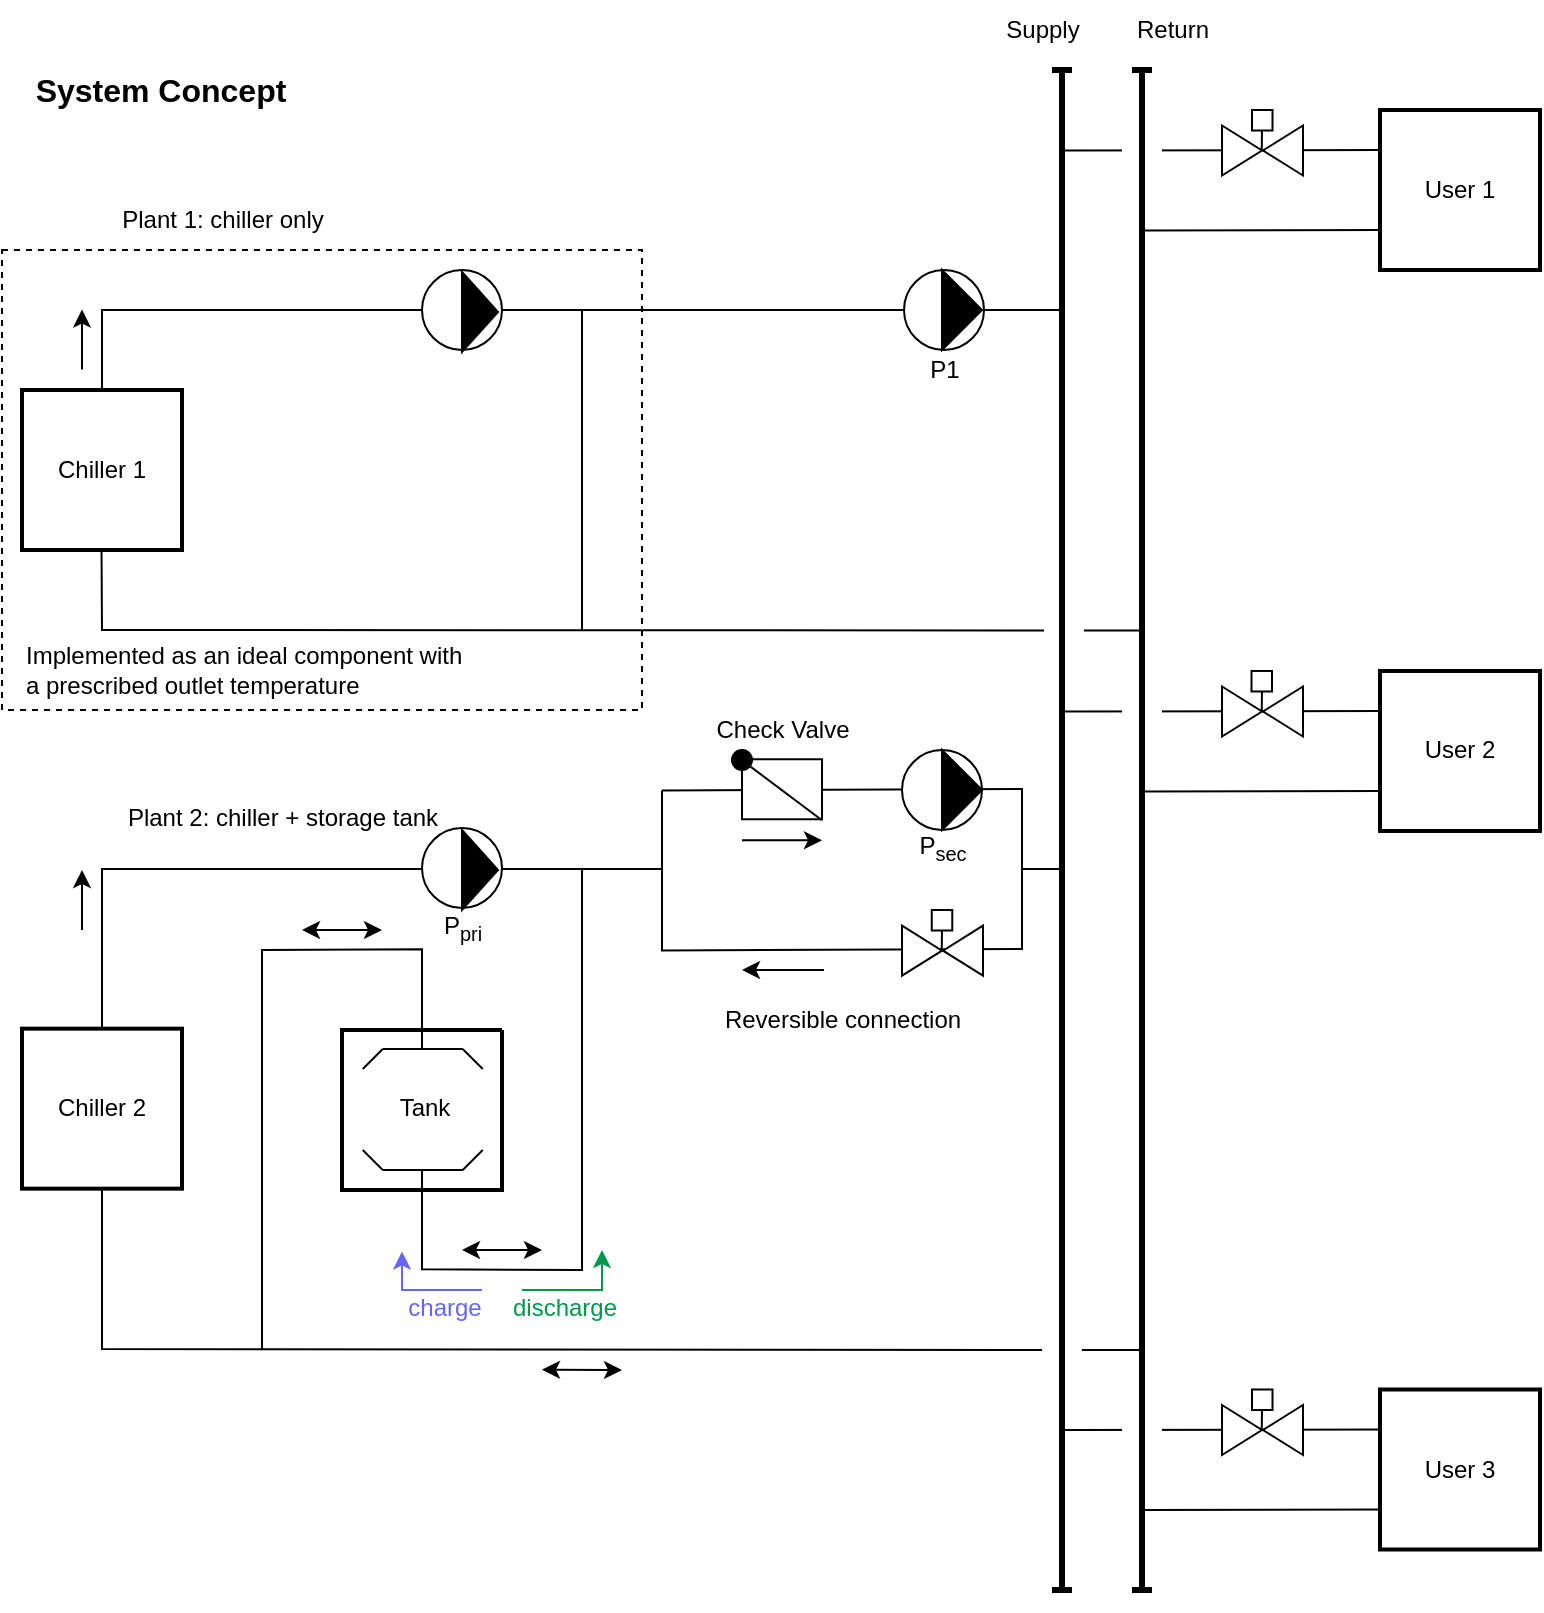 <mxfile version="21.2.1" type="device">
  <diagram id="srBAZhQ2KLluDyzof_pd" name="Page-1">
    <mxGraphModel dx="1306" dy="854" grid="1" gridSize="10" guides="1" tooltips="1" connect="0" arrows="0" fold="1" page="1" pageScale="1" pageWidth="850" pageHeight="1100" math="0" shadow="0">
      <root>
        <mxCell id="0" />
        <mxCell id="1" parent="0" />
        <mxCell id="cwQXnEI9I7Ugpv4NzCKq-5" value="" style="rounded=0;whiteSpace=wrap;html=1;fillColor=none;dashed=1;" parent="1" vertex="1">
          <mxGeometry x="30" y="170" width="320" height="230" as="geometry" />
        </mxCell>
        <mxCell id="BSa8HZMP2vhrRjgxSio9-112" value="" style="endArrow=none;html=1;rounded=0;fontColor=#3333FF;strokeColor=#000000;exitX=0.497;exitY=0.998;exitDx=0;exitDy=0;exitPerimeter=0;" parent="1" source="BSa8HZMP2vhrRjgxSio9-109" edge="1">
          <mxGeometry width="50" height="50" relative="1" as="geometry">
            <mxPoint x="80" y="240.49" as="sourcePoint" />
            <mxPoint x="601" y="360.24" as="targetPoint" />
            <Array as="points">
              <mxPoint x="80" y="360" />
            </Array>
          </mxGeometry>
        </mxCell>
        <mxCell id="o-ke0-PQv606wK6F_omq-90" value="&lt;b&gt;&lt;font style=&quot;font-size: 16px&quot;&gt;System Concept&lt;/font&gt;&lt;/b&gt;" style="text;html=1;align=center;verticalAlign=middle;resizable=0;points=[];autosize=1;strokeColor=none;fillColor=none;strokeWidth=1;" parent="1" vertex="1">
          <mxGeometry x="34" y="75" width="150" height="30" as="geometry" />
        </mxCell>
        <mxCell id="BSa8HZMP2vhrRjgxSio9-1" value="" style="endArrow=none;html=1;rounded=0;fontSize=16;strokeWidth=1;" parent="1" edge="1">
          <mxGeometry width="50" height="50" relative="1" as="geometry">
            <mxPoint x="220.37" y="569.51" as="sourcePoint" />
            <mxPoint x="260.37" y="569.51" as="targetPoint" />
          </mxGeometry>
        </mxCell>
        <mxCell id="BSa8HZMP2vhrRjgxSio9-2" value="" style="endArrow=none;html=1;rounded=0;fontSize=16;strokeWidth=1;" parent="1" edge="1">
          <mxGeometry width="50" height="50" relative="1" as="geometry">
            <mxPoint x="210.37" y="579.51" as="sourcePoint" />
            <mxPoint x="220.37" y="569.51" as="targetPoint" />
          </mxGeometry>
        </mxCell>
        <mxCell id="BSa8HZMP2vhrRjgxSio9-3" value="" style="endArrow=none;html=1;rounded=0;fontSize=16;strokeWidth=1;" parent="1" edge="1">
          <mxGeometry width="50" height="50" relative="1" as="geometry">
            <mxPoint x="260.37" y="569.51" as="sourcePoint" />
            <mxPoint x="260.37" y="569.51" as="targetPoint" />
          </mxGeometry>
        </mxCell>
        <mxCell id="BSa8HZMP2vhrRjgxSio9-4" value="" style="endArrow=none;html=1;rounded=0;fontSize=16;strokeWidth=1;" parent="1" edge="1">
          <mxGeometry width="50" height="50" relative="1" as="geometry">
            <mxPoint x="220.37" y="630" as="sourcePoint" />
            <mxPoint x="260.37" y="630" as="targetPoint" />
          </mxGeometry>
        </mxCell>
        <mxCell id="BSa8HZMP2vhrRjgxSio9-5" value="" style="endArrow=none;html=1;rounded=0;fontSize=16;strokeWidth=1;" parent="1" edge="1">
          <mxGeometry width="50" height="50" relative="1" as="geometry">
            <mxPoint x="260.37" y="630" as="sourcePoint" />
            <mxPoint x="270.37" y="620" as="targetPoint" />
          </mxGeometry>
        </mxCell>
        <mxCell id="BSa8HZMP2vhrRjgxSio9-6" value="" style="endArrow=none;html=1;rounded=0;fontSize=16;strokeWidth=1;" parent="1" edge="1">
          <mxGeometry width="50" height="50" relative="1" as="geometry">
            <mxPoint x="220.37" y="630" as="sourcePoint" />
            <mxPoint x="210.37" y="620" as="targetPoint" />
          </mxGeometry>
        </mxCell>
        <mxCell id="BSa8HZMP2vhrRjgxSio9-11" value="" style="endArrow=none;html=1;rounded=0;" parent="1" edge="1">
          <mxGeometry width="50" height="50" relative="1" as="geometry">
            <mxPoint x="320" y="480" as="sourcePoint" />
            <mxPoint x="240" y="630" as="targetPoint" />
            <Array as="points">
              <mxPoint x="320" y="680" />
              <mxPoint x="240" y="679.66" />
            </Array>
          </mxGeometry>
        </mxCell>
        <mxCell id="BSa8HZMP2vhrRjgxSio9-12" value="" style="endArrow=none;html=1;rounded=0;" parent="1" edge="1">
          <mxGeometry width="50" height="50" relative="1" as="geometry">
            <mxPoint x="240" y="570" as="sourcePoint" />
            <mxPoint x="160" y="720" as="targetPoint" />
            <Array as="points">
              <mxPoint x="240" y="519.66" />
              <mxPoint x="160" y="520" />
            </Array>
          </mxGeometry>
        </mxCell>
        <mxCell id="BSa8HZMP2vhrRjgxSio9-13" value="discharge" style="text;html=1;align=center;verticalAlign=middle;resizable=0;points=[];autosize=1;strokeColor=none;fillColor=none;fontSize=12;fontColor=#00994D;rotation=0;" parent="1" vertex="1">
          <mxGeometry x="276" y="689.34" width="70" height="20" as="geometry" />
        </mxCell>
        <mxCell id="BSa8HZMP2vhrRjgxSio9-14" value="" style="endArrow=none;html=1;rounded=0;fontSize=16;strokeWidth=1;" parent="1" edge="1">
          <mxGeometry width="50" height="50" relative="1" as="geometry">
            <mxPoint x="270.37" y="579.51" as="sourcePoint" />
            <mxPoint x="260.37" y="569.51" as="targetPoint" />
          </mxGeometry>
        </mxCell>
        <mxCell id="BSa8HZMP2vhrRjgxSio9-15" value="Chiller 2" style="rounded=0;whiteSpace=wrap;html=1;strokeWidth=2;" parent="1" vertex="1">
          <mxGeometry x="40" y="559.33" width="80" height="80" as="geometry" />
        </mxCell>
        <mxCell id="BSa8HZMP2vhrRjgxSio9-16" value="" style="endArrow=classic;html=1;rounded=0;strokeWidth=1;" parent="1" edge="1">
          <mxGeometry width="50" height="50" relative="1" as="geometry">
            <mxPoint x="70" y="510" as="sourcePoint" />
            <mxPoint x="70" y="480" as="targetPoint" />
            <Array as="points" />
          </mxGeometry>
        </mxCell>
        <mxCell id="BSa8HZMP2vhrRjgxSio9-17" value="" style="endArrow=none;html=1;rounded=0;" parent="1" target="BSa8HZMP2vhrRjgxSio9-15" edge="1">
          <mxGeometry width="50" height="50" relative="1" as="geometry">
            <mxPoint x="360" y="479.51" as="sourcePoint" />
            <mxPoint x="80" y="519.51" as="targetPoint" />
            <Array as="points">
              <mxPoint x="80" y="479.51" />
            </Array>
          </mxGeometry>
        </mxCell>
        <mxCell id="BSa8HZMP2vhrRjgxSio9-18" value="" style="endArrow=none;html=1;rounded=0;fontColor=#3333FF;strokeColor=#000000;" parent="1" edge="1">
          <mxGeometry width="50" height="50" relative="1" as="geometry">
            <mxPoint x="80" y="640" as="sourcePoint" />
            <mxPoint x="600" y="720" as="targetPoint" />
            <Array as="points">
              <mxPoint x="80" y="719.51" />
            </Array>
          </mxGeometry>
        </mxCell>
        <mxCell id="BSa8HZMP2vhrRjgxSio9-24" value="" style="endArrow=none;html=1;rounded=0;strokeWidth=2;" parent="1" edge="1">
          <mxGeometry width="50" height="50" relative="1" as="geometry">
            <mxPoint x="280" y="560" as="sourcePoint" />
            <mxPoint x="280" y="560" as="targetPoint" />
            <Array as="points">
              <mxPoint x="280" y="640" />
              <mxPoint x="200" y="640" />
              <mxPoint x="200" y="560" />
            </Array>
          </mxGeometry>
        </mxCell>
        <mxCell id="BSa8HZMP2vhrRjgxSio9-25" value="Tank" style="text;html=1;align=center;verticalAlign=middle;resizable=0;points=[];autosize=1;strokeColor=none;fillColor=none;" parent="1" vertex="1">
          <mxGeometry x="216.37" y="584.33" width="50" height="30" as="geometry" />
        </mxCell>
        <mxCell id="BSa8HZMP2vhrRjgxSio9-26" value="" style="endArrow=classic;html=1;rounded=0;strokeWidth=1;startArrow=classic;startFill=1;" parent="1" edge="1">
          <mxGeometry width="50" height="50" relative="1" as="geometry">
            <mxPoint x="300" y="729.84" as="sourcePoint" />
            <mxPoint x="340" y="730" as="targetPoint" />
            <Array as="points" />
          </mxGeometry>
        </mxCell>
        <mxCell id="BSa8HZMP2vhrRjgxSio9-28" value="" style="endArrow=classic;html=1;rounded=0;strokeWidth=1;startArrow=classic;startFill=1;" parent="1" edge="1">
          <mxGeometry width="50" height="50" relative="1" as="geometry">
            <mxPoint x="180" y="510" as="sourcePoint" />
            <mxPoint x="220" y="510" as="targetPoint" />
            <Array as="points" />
          </mxGeometry>
        </mxCell>
        <mxCell id="BSa8HZMP2vhrRjgxSio9-29" value="" style="endArrow=classic;html=1;rounded=0;strokeWidth=1;startArrow=classic;startFill=1;" parent="1" edge="1">
          <mxGeometry width="50" height="50" relative="1" as="geometry">
            <mxPoint x="260" y="670" as="sourcePoint" />
            <mxPoint x="300" y="670" as="targetPoint" />
            <Array as="points" />
          </mxGeometry>
        </mxCell>
        <mxCell id="BSa8HZMP2vhrRjgxSio9-30" value="" style="endArrow=classic;html=1;rounded=0;fontSize=12;fontColor=#6666FF;strokeColor=#6666FF;strokeWidth=1;" parent="1" edge="1">
          <mxGeometry width="50" height="50" relative="1" as="geometry">
            <mxPoint x="270" y="690" as="sourcePoint" />
            <mxPoint x="230" y="670.76" as="targetPoint" />
            <Array as="points">
              <mxPoint x="230" y="690" />
            </Array>
          </mxGeometry>
        </mxCell>
        <mxCell id="BSa8HZMP2vhrRjgxSio9-31" value="charge" style="text;html=1;align=center;verticalAlign=middle;resizable=0;points=[];autosize=1;strokeColor=none;fillColor=none;fontSize=12;fontColor=#6666FF;rotation=0;" parent="1" vertex="1">
          <mxGeometry x="226" y="689.34" width="50" height="20" as="geometry" />
        </mxCell>
        <mxCell id="BSa8HZMP2vhrRjgxSio9-33" value="" style="endArrow=classic;html=1;rounded=0;fontSize=12;fontColor=#6666FF;strokeColor=#00994D;strokeWidth=1;" parent="1" edge="1">
          <mxGeometry width="50" height="50" relative="1" as="geometry">
            <mxPoint x="290" y="690" as="sourcePoint" />
            <mxPoint x="330" y="670" as="targetPoint" />
            <Array as="points">
              <mxPoint x="330" y="690" />
            </Array>
          </mxGeometry>
        </mxCell>
        <mxCell id="BSa8HZMP2vhrRjgxSio9-87" value="" style="endArrow=none;html=1;rounded=0;" parent="1" edge="1">
          <mxGeometry width="50" height="50" relative="1" as="geometry">
            <mxPoint x="560" y="479.51" as="sourcePoint" />
            <mxPoint x="540" y="479.51" as="targetPoint" />
          </mxGeometry>
        </mxCell>
        <mxCell id="BSa8HZMP2vhrRjgxSio9-109" value="Chiller 1" style="rounded=0;whiteSpace=wrap;html=1;strokeWidth=2;" parent="1" vertex="1">
          <mxGeometry x="40" y="240" width="80" height="80" as="geometry" />
        </mxCell>
        <mxCell id="BSa8HZMP2vhrRjgxSio9-110" value="" style="endArrow=classic;html=1;rounded=0;strokeWidth=1;" parent="1" edge="1">
          <mxGeometry width="50" height="50" relative="1" as="geometry">
            <mxPoint x="70" y="229.75" as="sourcePoint" />
            <mxPoint x="70" y="199.75" as="targetPoint" />
            <Array as="points" />
          </mxGeometry>
        </mxCell>
        <mxCell id="BSa8HZMP2vhrRjgxSio9-111" value="" style="endArrow=none;html=1;rounded=0;" parent="1" edge="1">
          <mxGeometry width="50" height="50" relative="1" as="geometry">
            <mxPoint x="560" y="200" as="sourcePoint" />
            <mxPoint x="80" y="240" as="targetPoint" />
            <Array as="points">
              <mxPoint x="80" y="200" />
            </Array>
          </mxGeometry>
        </mxCell>
        <mxCell id="BSa8HZMP2vhrRjgxSio9-136" value="" style="ellipse;whiteSpace=wrap;html=1;fontSize=16;strokeWidth=1;" parent="1" vertex="1">
          <mxGeometry x="481" y="180" width="40" height="40" as="geometry" />
        </mxCell>
        <mxCell id="BSa8HZMP2vhrRjgxSio9-137" value="" style="triangle;whiteSpace=wrap;html=1;fontSize=16;strokeWidth=1;rotation=0;fillColor=#000000;" parent="1" vertex="1">
          <mxGeometry x="500" y="180" width="20" height="40" as="geometry" />
        </mxCell>
        <mxCell id="BSa8HZMP2vhrRjgxSio9-142" value="" style="ellipse;whiteSpace=wrap;html=1;aspect=fixed;strokeColor=none;" parent="1" vertex="1">
          <mxGeometry x="551" y="350.49" width="20" height="20" as="geometry" />
        </mxCell>
        <mxCell id="BSa8HZMP2vhrRjgxSio9-144" value="" style="ellipse;whiteSpace=wrap;html=1;aspect=fixed;strokeColor=none;" parent="1" vertex="1">
          <mxGeometry x="550" y="709.34" width="20" height="20" as="geometry" />
        </mxCell>
        <mxCell id="BSa8HZMP2vhrRjgxSio9-97" value="" style="endArrow=baseDash;html=1;rounded=0;strokeWidth=3;startArrow=baseDash;startFill=0;endFill=0;" parent="1" edge="1">
          <mxGeometry width="50" height="50" relative="1" as="geometry">
            <mxPoint x="560" y="840" as="sourcePoint" />
            <mxPoint x="560" y="80" as="targetPoint" />
          </mxGeometry>
        </mxCell>
        <mxCell id="BSa8HZMP2vhrRjgxSio9-147" value="" style="endArrow=none;html=1;rounded=0;" parent="1" edge="1">
          <mxGeometry width="50" height="50" relative="1" as="geometry">
            <mxPoint x="720" y="120" as="sourcePoint" />
            <mxPoint x="560" y="120.25" as="targetPoint" />
          </mxGeometry>
        </mxCell>
        <mxCell id="BSa8HZMP2vhrRjgxSio9-148" value="" style="endArrow=none;html=1;rounded=0;" parent="1" edge="1">
          <mxGeometry width="50" height="50" relative="1" as="geometry">
            <mxPoint x="720" y="160" as="sourcePoint" />
            <mxPoint x="600" y="160.25" as="targetPoint" />
          </mxGeometry>
        </mxCell>
        <mxCell id="BSa8HZMP2vhrRjgxSio9-149" value="" style="ellipse;whiteSpace=wrap;html=1;aspect=fixed;strokeColor=none;" parent="1" vertex="1">
          <mxGeometry x="590" y="110.25" width="20" height="20" as="geometry" />
        </mxCell>
        <mxCell id="BSa8HZMP2vhrRjgxSio9-157" value="User 1" style="rounded=0;whiteSpace=wrap;html=1;strokeWidth=2;" parent="1" vertex="1">
          <mxGeometry x="719" y="100" width="80" height="80" as="geometry" />
        </mxCell>
        <mxCell id="BSa8HZMP2vhrRjgxSio9-166" value="Supply" style="text;html=1;align=center;verticalAlign=middle;resizable=0;points=[];autosize=1;strokeColor=none;fillColor=none;" parent="1" vertex="1">
          <mxGeometry x="520" y="45" width="60" height="30" as="geometry" />
        </mxCell>
        <mxCell id="BSa8HZMP2vhrRjgxSio9-167" value="Return" style="text;html=1;align=center;verticalAlign=middle;resizable=0;points=[];autosize=1;strokeColor=none;fillColor=none;" parent="1" vertex="1">
          <mxGeometry x="585" y="45" width="60" height="30" as="geometry" />
        </mxCell>
        <mxCell id="BSa8HZMP2vhrRjgxSio9-175" value="" style="triangle;whiteSpace=wrap;html=1;fontSize=16;strokeWidth=1;rotation=0;" parent="1" vertex="1">
          <mxGeometry x="640" y="107.75" width="20" height="25" as="geometry" />
        </mxCell>
        <mxCell id="BSa8HZMP2vhrRjgxSio9-176" value="" style="triangle;whiteSpace=wrap;html=1;fontSize=16;strokeWidth=1;rotation=-180;" parent="1" vertex="1">
          <mxGeometry x="660.5" y="107.75" width="20" height="25" as="geometry" />
        </mxCell>
        <mxCell id="BSa8HZMP2vhrRjgxSio9-177" value="" style="endArrow=none;html=1;rounded=0;entryX=0.993;entryY=0.507;entryDx=0;entryDy=0;entryPerimeter=0;" parent="1" target="BSa8HZMP2vhrRjgxSio9-175" edge="1">
          <mxGeometry width="50" height="50" relative="1" as="geometry">
            <mxPoint x="660" y="110" as="sourcePoint" />
            <mxPoint x="430" y="230" as="targetPoint" />
          </mxGeometry>
        </mxCell>
        <mxCell id="BSa8HZMP2vhrRjgxSio9-179" value="" style="endArrow=none;html=1;rounded=0;" parent="1" edge="1">
          <mxGeometry width="50" height="50" relative="1" as="geometry">
            <mxPoint x="720" y="400.49" as="sourcePoint" />
            <mxPoint x="560" y="400.74" as="targetPoint" />
          </mxGeometry>
        </mxCell>
        <mxCell id="BSa8HZMP2vhrRjgxSio9-180" value="" style="endArrow=none;html=1;rounded=0;" parent="1" edge="1">
          <mxGeometry width="50" height="50" relative="1" as="geometry">
            <mxPoint x="720" y="440.49" as="sourcePoint" />
            <mxPoint x="600" y="440.74" as="targetPoint" />
          </mxGeometry>
        </mxCell>
        <mxCell id="BSa8HZMP2vhrRjgxSio9-181" value="" style="ellipse;whiteSpace=wrap;html=1;aspect=fixed;strokeColor=none;" parent="1" vertex="1">
          <mxGeometry x="590" y="390.74" width="20" height="20" as="geometry" />
        </mxCell>
        <mxCell id="BSa8HZMP2vhrRjgxSio9-182" value="User 2" style="rounded=0;whiteSpace=wrap;html=1;strokeWidth=2;" parent="1" vertex="1">
          <mxGeometry x="719" y="380.49" width="80" height="80" as="geometry" />
        </mxCell>
        <mxCell id="BSa8HZMP2vhrRjgxSio9-183" value="" style="triangle;whiteSpace=wrap;html=1;fontSize=16;strokeWidth=1;rotation=0;" parent="1" vertex="1">
          <mxGeometry x="640" y="388.24" width="20" height="25" as="geometry" />
        </mxCell>
        <mxCell id="BSa8HZMP2vhrRjgxSio9-184" value="" style="triangle;whiteSpace=wrap;html=1;fontSize=16;strokeWidth=1;rotation=-180;" parent="1" vertex="1">
          <mxGeometry x="660.5" y="388.24" width="20" height="25" as="geometry" />
        </mxCell>
        <mxCell id="BSa8HZMP2vhrRjgxSio9-185" value="" style="endArrow=none;html=1;rounded=0;entryX=0.993;entryY=0.507;entryDx=0;entryDy=0;entryPerimeter=0;" parent="1" target="BSa8HZMP2vhrRjgxSio9-183" edge="1">
          <mxGeometry width="50" height="50" relative="1" as="geometry">
            <mxPoint x="660" y="390.49" as="sourcePoint" />
            <mxPoint x="430" y="510.49" as="targetPoint" />
          </mxGeometry>
        </mxCell>
        <mxCell id="BSa8HZMP2vhrRjgxSio9-187" value="" style="endArrow=none;html=1;rounded=0;" parent="1" edge="1">
          <mxGeometry width="50" height="50" relative="1" as="geometry">
            <mxPoint x="720" y="759.75" as="sourcePoint" />
            <mxPoint x="560" y="760" as="targetPoint" />
          </mxGeometry>
        </mxCell>
        <mxCell id="BSa8HZMP2vhrRjgxSio9-188" value="" style="endArrow=none;html=1;rounded=0;" parent="1" edge="1">
          <mxGeometry width="50" height="50" relative="1" as="geometry">
            <mxPoint x="720" y="799.75" as="sourcePoint" />
            <mxPoint x="600" y="800" as="targetPoint" />
          </mxGeometry>
        </mxCell>
        <mxCell id="BSa8HZMP2vhrRjgxSio9-189" value="" style="ellipse;whiteSpace=wrap;html=1;aspect=fixed;strokeColor=none;" parent="1" vertex="1">
          <mxGeometry x="590" y="750" width="20" height="20" as="geometry" />
        </mxCell>
        <mxCell id="BSa8HZMP2vhrRjgxSio9-190" value="User 3" style="rounded=0;whiteSpace=wrap;html=1;strokeWidth=2;" parent="1" vertex="1">
          <mxGeometry x="719" y="739.75" width="80" height="80" as="geometry" />
        </mxCell>
        <mxCell id="BSa8HZMP2vhrRjgxSio9-191" value="" style="triangle;whiteSpace=wrap;html=1;fontSize=16;strokeWidth=1;rotation=0;" parent="1" vertex="1">
          <mxGeometry x="640" y="747.5" width="20" height="25" as="geometry" />
        </mxCell>
        <mxCell id="BSa8HZMP2vhrRjgxSio9-192" value="" style="triangle;whiteSpace=wrap;html=1;fontSize=16;strokeWidth=1;rotation=-180;" parent="1" vertex="1">
          <mxGeometry x="660.5" y="747.5" width="20" height="25" as="geometry" />
        </mxCell>
        <mxCell id="BSa8HZMP2vhrRjgxSio9-193" value="" style="endArrow=none;html=1;rounded=0;entryX=0.993;entryY=0.507;entryDx=0;entryDy=0;entryPerimeter=0;" parent="1" target="BSa8HZMP2vhrRjgxSio9-191" edge="1">
          <mxGeometry width="50" height="50" relative="1" as="geometry">
            <mxPoint x="660" y="749.75" as="sourcePoint" />
            <mxPoint x="430" y="869.75" as="targetPoint" />
          </mxGeometry>
        </mxCell>
        <mxCell id="BSa8HZMP2vhrRjgxSio9-141" value="" style="endArrow=baseDash;html=1;rounded=0;strokeWidth=3;startArrow=baseDash;startFill=0;endFill=0;" parent="1" edge="1">
          <mxGeometry width="50" height="50" relative="1" as="geometry">
            <mxPoint x="600" y="840" as="sourcePoint" />
            <mxPoint x="600" y="80" as="targetPoint" />
          </mxGeometry>
        </mxCell>
        <mxCell id="BSa8HZMP2vhrRjgxSio9-195" value="P1" style="text;html=1;align=center;verticalAlign=middle;resizable=0;points=[];autosize=1;strokeColor=none;fillColor=none;" parent="1" vertex="1">
          <mxGeometry x="486" y="220" width="30" height="20" as="geometry" />
        </mxCell>
        <mxCell id="VQMmPUKcLrhdwBeJST3M-19" value="Plant 1: chiller only" style="text;html=1;align=center;verticalAlign=middle;resizable=0;points=[];autosize=1;strokeColor=none;fillColor=none;" parent="1" vertex="1">
          <mxGeometry x="80" y="139.75" width="120" height="30" as="geometry" />
        </mxCell>
        <mxCell id="VQMmPUKcLrhdwBeJST3M-20" value="Plant 2: chiller + storage tank" style="text;html=1;align=center;verticalAlign=middle;resizable=0;points=[];autosize=1;strokeColor=none;fillColor=none;" parent="1" vertex="1">
          <mxGeometry x="80" y="439.34" width="180" height="30" as="geometry" />
        </mxCell>
        <mxCell id="PpUn_IeYi0ZsHLUyvodF-1" value="" style="endArrow=none;html=1;rounded=0;" parent="1" edge="1">
          <mxGeometry width="50" height="50" relative="1" as="geometry">
            <mxPoint x="360" y="440.25" as="sourcePoint" />
            <mxPoint x="360" y="440.25" as="targetPoint" />
            <Array as="points">
              <mxPoint x="540" y="439.51" />
              <mxPoint x="540" y="519.51" />
              <mxPoint x="360" y="520.25" />
            </Array>
          </mxGeometry>
        </mxCell>
        <mxCell id="PpUn_IeYi0ZsHLUyvodF-2" value="" style="triangle;whiteSpace=wrap;html=1;fontSize=16;strokeWidth=1;rotation=0;" parent="1" vertex="1">
          <mxGeometry x="480" y="507.82" width="20" height="25" as="geometry" />
        </mxCell>
        <mxCell id="PpUn_IeYi0ZsHLUyvodF-3" value="" style="triangle;whiteSpace=wrap;html=1;fontSize=16;strokeWidth=1;rotation=-180;" parent="1" vertex="1">
          <mxGeometry x="500.5" y="507.82" width="20" height="25" as="geometry" />
        </mxCell>
        <mxCell id="PpUn_IeYi0ZsHLUyvodF-4" value="" style="ellipse;whiteSpace=wrap;html=1;fontSize=16;strokeWidth=1;" parent="1" vertex="1">
          <mxGeometry x="480" y="420.0" width="40" height="40" as="geometry" />
        </mxCell>
        <mxCell id="PpUn_IeYi0ZsHLUyvodF-5" value="" style="triangle;whiteSpace=wrap;html=1;fontSize=16;strokeWidth=1;rotation=0;fillColor=#000000;" parent="1" vertex="1">
          <mxGeometry x="500" y="420" width="20" height="40" as="geometry" />
        </mxCell>
        <mxCell id="PpUn_IeYi0ZsHLUyvodF-6" value="" style="endArrow=classic;html=1;rounded=0;strokeWidth=1;" parent="1" edge="1">
          <mxGeometry width="50" height="50" relative="1" as="geometry">
            <mxPoint x="441" y="530" as="sourcePoint" />
            <mxPoint x="400" y="530" as="targetPoint" />
            <Array as="points" />
          </mxGeometry>
        </mxCell>
        <mxCell id="PpUn_IeYi0ZsHLUyvodF-7" value="" style="endArrow=none;html=1;rounded=0;entryX=0.993;entryY=0.507;entryDx=0;entryDy=0;entryPerimeter=0;" parent="1" edge="1">
          <mxGeometry width="50" height="50" relative="1" as="geometry">
            <mxPoint x="500" y="509.83" as="sourcePoint" />
            <mxPoint x="499.86" y="520.255" as="targetPoint" />
          </mxGeometry>
        </mxCell>
        <mxCell id="PpUn_IeYi0ZsHLUyvodF-9" value="Reversible connection" style="text;html=1;align=center;verticalAlign=middle;resizable=0;points=[];autosize=1;strokeColor=none;fillColor=none;" parent="1" vertex="1">
          <mxGeometry x="380" y="539.51" width="140" height="30" as="geometry" />
        </mxCell>
        <mxCell id="PpUn_IeYi0ZsHLUyvodF-14" value="P&lt;sub&gt;sec&lt;/sub&gt;" style="text;html=1;align=center;verticalAlign=middle;resizable=0;points=[];autosize=1;strokeColor=none;fillColor=none;" parent="1" vertex="1">
          <mxGeometry x="475" y="454" width="50" height="30" as="geometry" />
        </mxCell>
        <mxCell id="PpUn_IeYi0ZsHLUyvodF-16" value="" style="ellipse;whiteSpace=wrap;html=1;fontSize=16;strokeWidth=1;" parent="1" vertex="1">
          <mxGeometry x="240" y="459.0" width="40" height="40" as="geometry" />
        </mxCell>
        <mxCell id="PpUn_IeYi0ZsHLUyvodF-17" value="" style="triangle;whiteSpace=wrap;html=1;fontSize=16;strokeWidth=1;rotation=0;fillColor=#000000;" parent="1" vertex="1">
          <mxGeometry x="260" y="460" width="18" height="40" as="geometry" />
        </mxCell>
        <mxCell id="PpUn_IeYi0ZsHLUyvodF-18" value="P&lt;sub&gt;pri&lt;/sub&gt;" style="text;html=1;align=center;verticalAlign=middle;resizable=0;points=[];autosize=1;strokeColor=none;fillColor=none;" parent="1" vertex="1">
          <mxGeometry x="240" y="494" width="40" height="30" as="geometry" />
        </mxCell>
        <mxCell id="cwQXnEI9I7Ugpv4NzCKq-1" value="" style="ellipse;whiteSpace=wrap;html=1;fontSize=16;strokeWidth=1;" parent="1" vertex="1">
          <mxGeometry x="240" y="180.0" width="40" height="40" as="geometry" />
        </mxCell>
        <mxCell id="cwQXnEI9I7Ugpv4NzCKq-2" value="" style="triangle;whiteSpace=wrap;html=1;fontSize=16;strokeWidth=1;rotation=0;fillColor=#000000;" parent="1" vertex="1">
          <mxGeometry x="260" y="181" width="18" height="40" as="geometry" />
        </mxCell>
        <mxCell id="cwQXnEI9I7Ugpv4NzCKq-4" value="" style="endArrow=none;html=1;rounded=0;" parent="1" edge="1">
          <mxGeometry width="50" height="50" relative="1" as="geometry">
            <mxPoint x="320" y="360" as="sourcePoint" />
            <mxPoint x="320" y="200" as="targetPoint" />
          </mxGeometry>
        </mxCell>
        <mxCell id="cwQXnEI9I7Ugpv4NzCKq-6" value="Implemented as an ideal component with&lt;br&gt;a prescribed outlet temperature" style="text;html=1;align=left;verticalAlign=middle;resizable=0;points=[];autosize=1;strokeColor=none;fillColor=none;" parent="1" vertex="1">
          <mxGeometry x="40" y="360.0" width="240" height="40" as="geometry" />
        </mxCell>
        <mxCell id="cwQXnEI9I7Ugpv4NzCKq-7" value="" style="rounded=0;whiteSpace=wrap;html=1;" parent="1" vertex="1">
          <mxGeometry x="400" y="424.63" width="40" height="30" as="geometry" />
        </mxCell>
        <mxCell id="cwQXnEI9I7Ugpv4NzCKq-8" value="" style="endArrow=none;html=1;rounded=0;" parent="1" edge="1">
          <mxGeometry width="50" height="50" relative="1" as="geometry">
            <mxPoint x="440" y="455.12" as="sourcePoint" />
            <mxPoint x="400" y="425.12" as="targetPoint" />
          </mxGeometry>
        </mxCell>
        <mxCell id="cwQXnEI9I7Ugpv4NzCKq-9" value="" style="ellipse;whiteSpace=wrap;html=1;aspect=fixed;fillColor=#000000;fillStyle=solid;" parent="1" vertex="1">
          <mxGeometry x="395" y="420" width="10" height="10" as="geometry" />
        </mxCell>
        <mxCell id="cwQXnEI9I7Ugpv4NzCKq-12" value="" style="endArrow=classic;html=1;rounded=0;strokeWidth=1;" parent="1" edge="1">
          <mxGeometry width="50" height="50" relative="1" as="geometry">
            <mxPoint x="400" y="465.12" as="sourcePoint" />
            <mxPoint x="440" y="465.12" as="targetPoint" />
            <Array as="points" />
          </mxGeometry>
        </mxCell>
        <mxCell id="cwQXnEI9I7Ugpv4NzCKq-17" value="Check Valve" style="text;html=1;align=center;verticalAlign=middle;resizable=0;points=[];autosize=1;strokeColor=none;fillColor=none;" parent="1" vertex="1">
          <mxGeometry x="375.0" y="395.0" width="90" height="30" as="geometry" />
        </mxCell>
        <mxCell id="w12513ni1vJL5LTuAko7-1" value="" style="whiteSpace=wrap;html=1;aspect=fixed;" parent="1" vertex="1">
          <mxGeometry x="494.88" y="500" width="10.25" height="10.25" as="geometry" />
        </mxCell>
        <mxCell id="w12513ni1vJL5LTuAko7-2" value="" style="whiteSpace=wrap;html=1;aspect=fixed;" parent="1" vertex="1">
          <mxGeometry x="654.75" y="380.49" width="10.25" height="10.25" as="geometry" />
        </mxCell>
        <mxCell id="w12513ni1vJL5LTuAko7-3" value="" style="whiteSpace=wrap;html=1;aspect=fixed;" parent="1" vertex="1">
          <mxGeometry x="655" y="100" width="10.25" height="10.25" as="geometry" />
        </mxCell>
        <mxCell id="w12513ni1vJL5LTuAko7-4" value="" style="whiteSpace=wrap;html=1;aspect=fixed;" parent="1" vertex="1">
          <mxGeometry x="655" y="739.75" width="10.25" height="10.25" as="geometry" />
        </mxCell>
      </root>
    </mxGraphModel>
  </diagram>
</mxfile>
